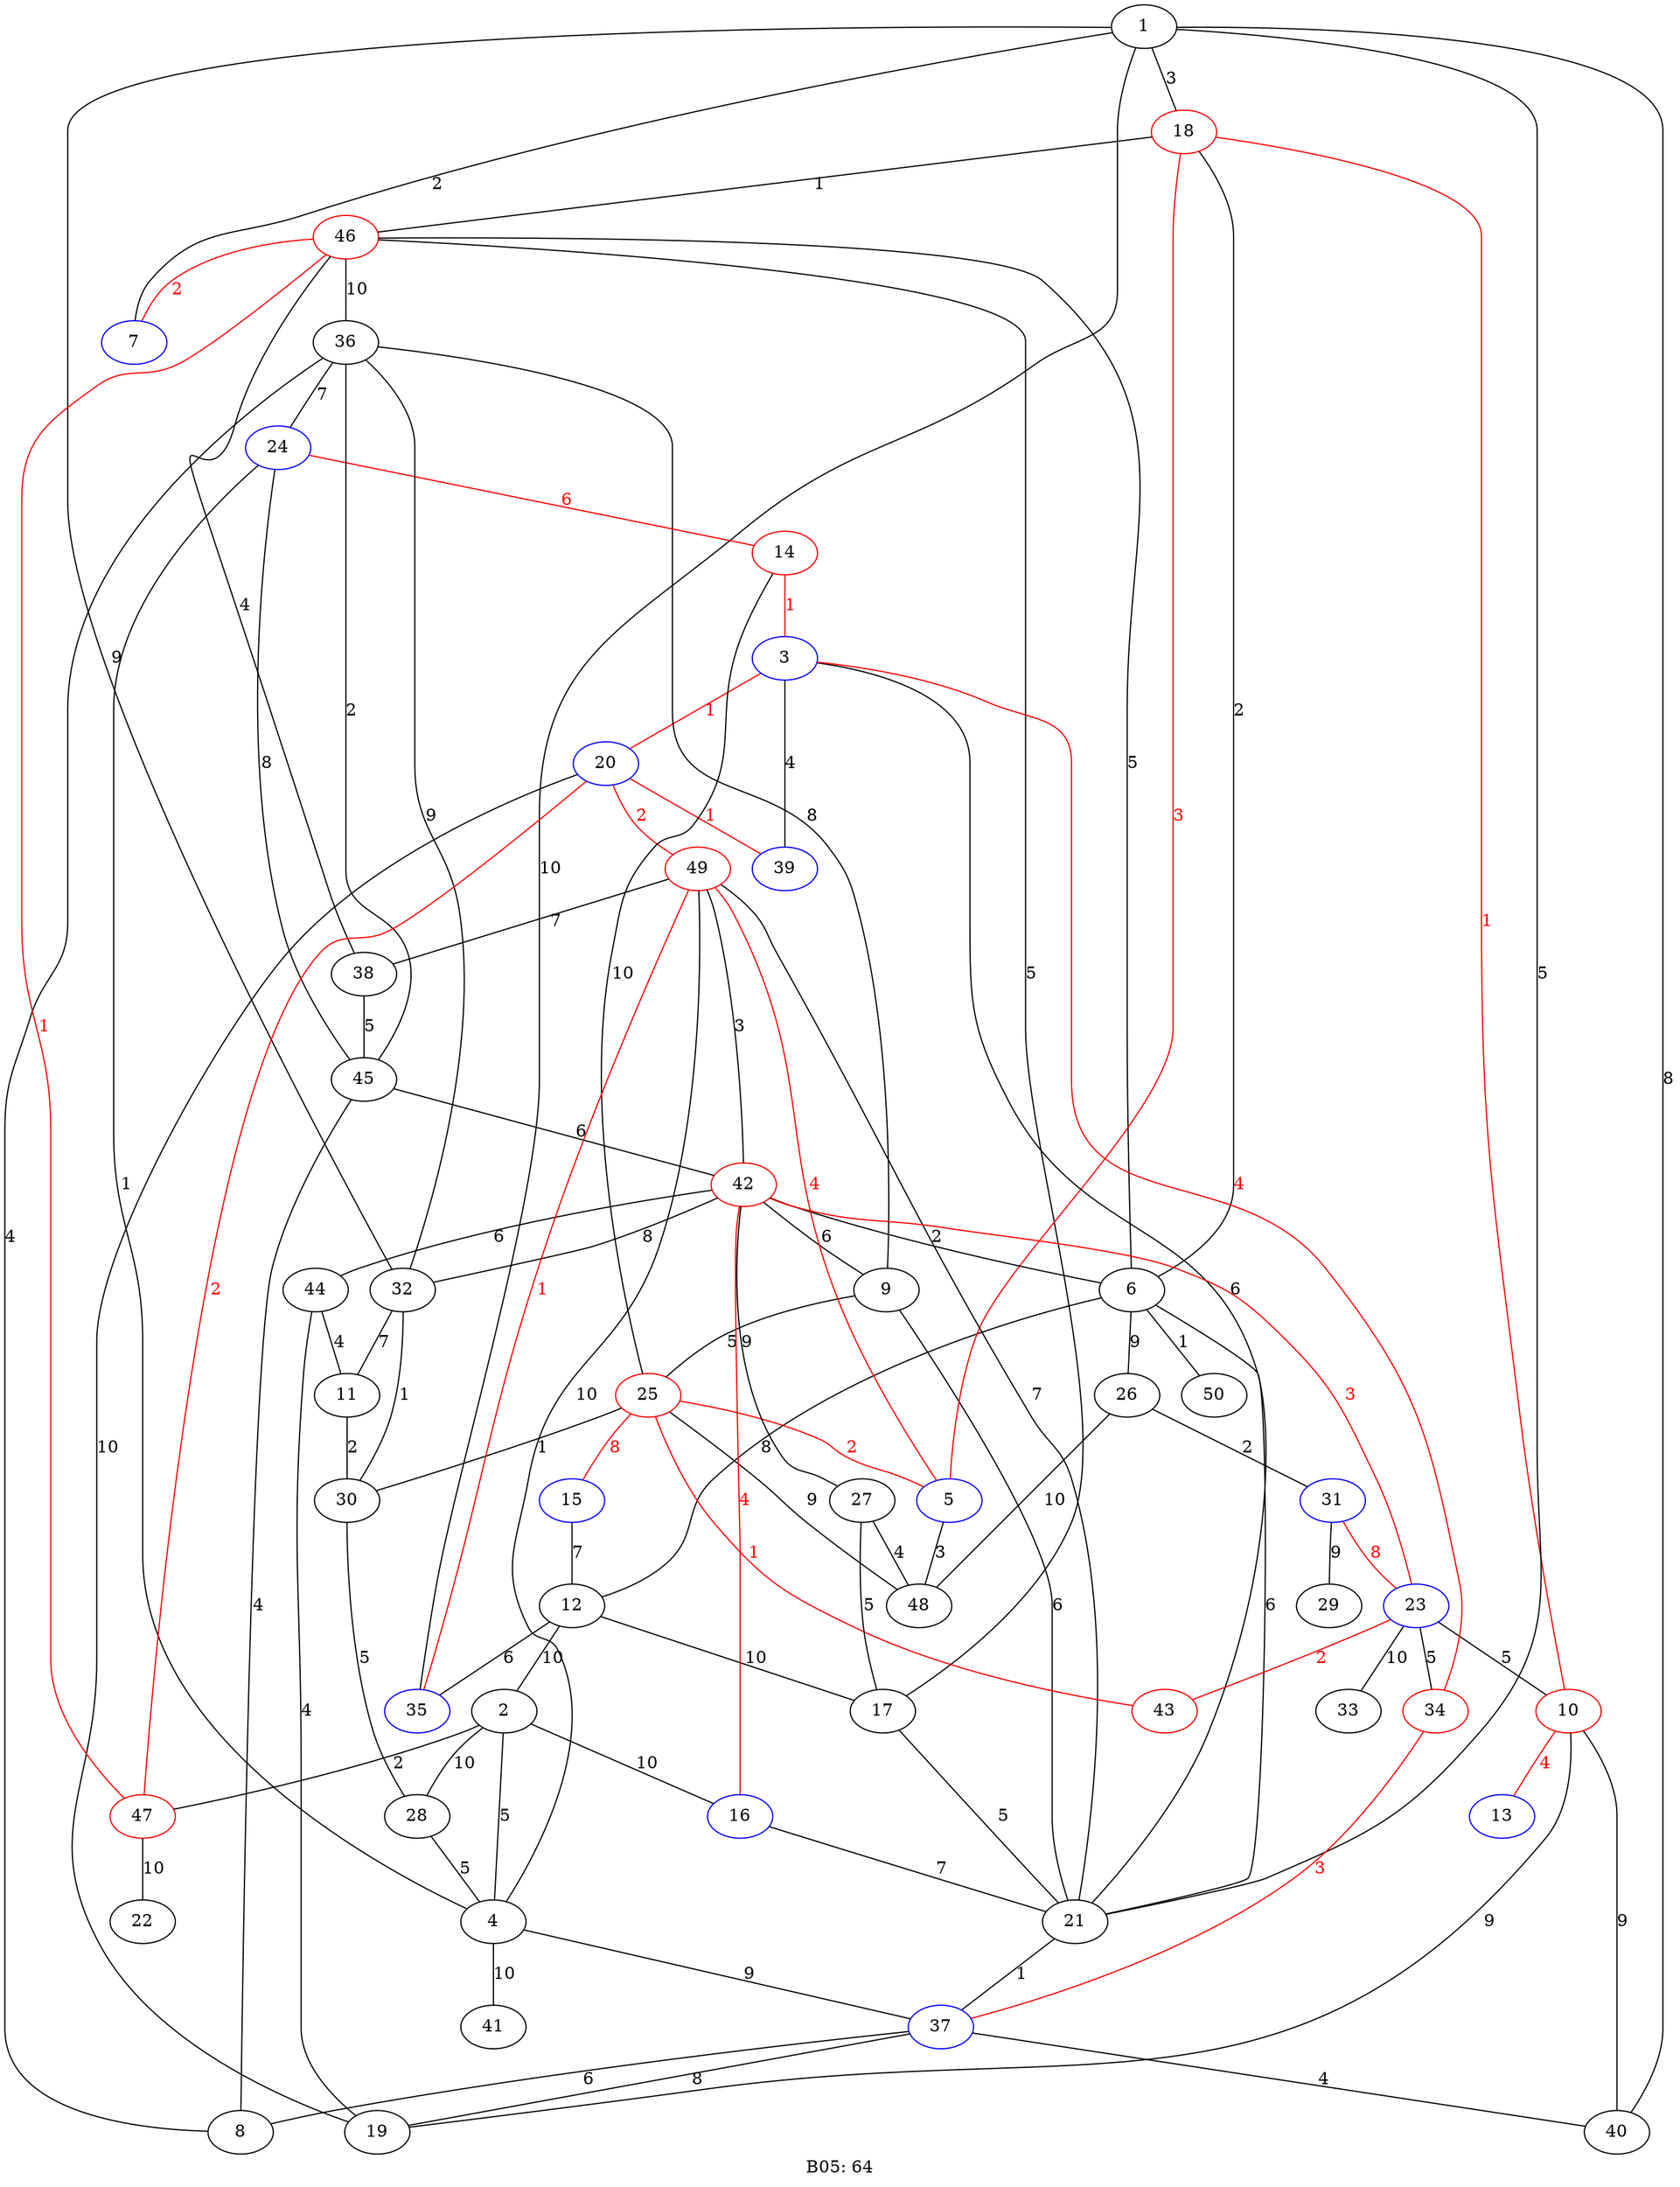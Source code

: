 strict graph G {
  label="B05: 64";
  1 [ ];
  2 [ ];
  3 [ color="blue" ];
  4 [ ];
  5 [ color="blue" ];
  6 [ ];
  7 [ color="blue" ];
  8 [ ];
  9 [ ];
  10 [ color="red" ];
  11 [ ];
  12 [ ];
  13 [ color="blue" ];
  14 [ color="red" ];
  15 [ color="blue" ];
  16 [ color="blue" ];
  17 [ ];
  18 [ color="red" ];
  19 [ ];
  20 [ color="blue" ];
  21 [ ];
  22 [ ];
  23 [ color="blue" ];
  24 [ color="blue" ];
  25 [ color="red" ];
  26 [ ];
  27 [ ];
  28 [ ];
  29 [ ];
  30 [ ];
  31 [ color="blue" ];
  32 [ ];
  33 [ ];
  34 [ color="red" ];
  35 [ color="blue" ];
  36 [ ];
  37 [ color="blue" ];
  38 [ ];
  39 [ color="blue" ];
  40 [ ];
  41 [ ];
  42 [ color="red" ];
  43 [ color="red" ];
  44 [ ];
  45 [ ];
  46 [ color="red" ];
  47 [ color="red" ];
  48 [ ];
  49 [ color="red" ];
  50 [ ];
  1 -- 7 [ label="2" ];
  1 -- 18 [ label="3" ];
  1 -- 35 [ label="10" ];
  2 -- 16 [ label="10" ];
  2 -- 28 [ label="10" ];
  2 -- 47 [ label="2" ];
  3 -- 20 [ color="red" fontcolor="red" label="1" ];
  3 -- 39 [ label="4" ];
  4 -- 2 [ label="5" ];
  4 -- 24 [ label="1" ];
  4 -- 37 [ label="9" ];
  4 -- 41 [ label="10" ];
  4 -- 49 [ label="10" ];
  5 -- 48 [ label="3" ];
  6 -- 12 [ label="8" ];
  6 -- 18 [ label="2" ];
  6 -- 21 [ label="6" ];
  6 -- 26 [ label="9" ];
  6 -- 46 [ label="5" ];
  6 -- 50 [ label="1" ];
  9 -- 21 [ label="6" ];
  9 -- 25 [ label="5" ];
  9 -- 36 [ label="8" ];
  10 -- 13 [ color="red" fontcolor="red" label="4" ];
  10 -- 19 [ label="9" ];
  10 -- 40 [ label="9" ];
  11 -- 30 [ label="2" ];
  12 -- 2 [ label="10" ];
  12 -- 17 [ label="10" ];
  12 -- 35 [ label="6" ];
  14 -- 3 [ color="red" fontcolor="red" label="1" ];
  15 -- 12 [ label="7" ];
  16 -- 21 [ label="7" ];
  17 -- 21 [ label="5" ];
  17 -- 46 [ label="5" ];
  18 -- 5 [ color="red" fontcolor="red" label="3" ];
  18 -- 10 [ color="red" fontcolor="red" label="1" ];
  18 -- 46 [ label="1" ];
  20 -- 19 [ label="10" ];
  20 -- 39 [ color="red" fontcolor="red" label="1" ];
  20 -- 49 [ color="red" fontcolor="red" label="2" ];
  21 -- 1 [ label="5" ];
  21 -- 3 [ label="6" ];
  21 -- 37 [ label="1" ];
  21 -- 49 [ label="7" ];
  23 -- 10 [ label="5" ];
  23 -- 33 [ label="10" ];
  23 -- 34 [ label="5" ];
  23 -- 43 [ color="red" fontcolor="red" label="2" ];
  24 -- 14 [ color="red" fontcolor="red" label="6" ];
  24 -- 45 [ label="8" ];
  25 -- 5 [ color="red" fontcolor="red" label="2" ];
  25 -- 14 [ label="10" ];
  25 -- 15 [ color="red" fontcolor="red" label="8" ];
  25 -- 30 [ label="1" ];
  25 -- 43 [ color="red" fontcolor="red" label="1" ];
  25 -- 48 [ label="9" ];
  26 -- 31 [ label="2" ];
  26 -- 48 [ label="10" ];
  27 -- 17 [ label="5" ];
  27 -- 48 [ label="4" ];
  28 -- 4 [ label="5" ];
  30 -- 28 [ label="5" ];
  31 -- 23 [ color="red" fontcolor="red" label="8" ];
  31 -- 29 [ label="9" ];
  32 -- 1 [ label="9" ];
  32 -- 11 [ label="7" ];
  32 -- 30 [ label="1" ];
  32 -- 36 [ label="9" ];
  34 -- 3 [ color="red" fontcolor="red" label="4" ];
  34 -- 37 [ color="red" fontcolor="red" label="3" ];
  36 -- 8 [ label="4" ];
  36 -- 24 [ label="7" ];
  37 -- 8 [ label="6" ];
  37 -- 19 [ label="8" ];
  37 -- 40 [ label="4" ];
  38 -- 45 [ label="5" ];
  40 -- 1 [ label="8" ];
  42 -- 6 [ label="2" ];
  42 -- 9 [ label="6" ];
  42 -- 16 [ color="red" fontcolor="red" label="4" ];
  42 -- 23 [ color="red" fontcolor="red" label="3" ];
  42 -- 27 [ label="9" ];
  42 -- 32 [ label="8" ];
  42 -- 44 [ label="6" ];
  42 -- 49 [ label="3" ];
  44 -- 11 [ label="4" ];
  44 -- 19 [ label="4" ];
  45 -- 8 [ label="4" ];
  45 -- 36 [ label="2" ];
  45 -- 42 [ label="6" ];
  46 -- 7 [ color="red" fontcolor="red" label="2" ];
  46 -- 36 [ label="10" ];
  46 -- 38 [ label="4" ];
  47 -- 20 [ color="red" fontcolor="red" label="2" ];
  47 -- 22 [ label="10" ];
  47 -- 46 [ color="red" fontcolor="red" label="1" ];
  49 -- 5 [ color="red" fontcolor="red" label="4" ];
  49 -- 35 [ color="red" fontcolor="red" label="1" ];
  49 -- 38 [ label="7" ];
}
